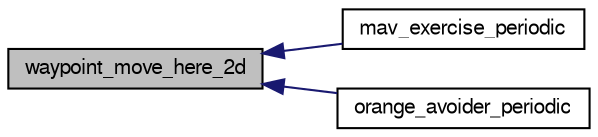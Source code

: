 digraph "waypoint_move_here_2d"
{
  edge [fontname="FreeSans",fontsize="10",labelfontname="FreeSans",labelfontsize="10"];
  node [fontname="FreeSans",fontsize="10",shape=record];
  rankdir="LR";
  Node1 [label="waypoint_move_here_2d",height=0.2,width=0.4,color="black", fillcolor="grey75", style="filled", fontcolor="black"];
  Node1 -> Node2 [dir="back",color="midnightblue",fontsize="10",style="solid",fontname="FreeSans"];
  Node2 [label="mav_exercise_periodic",height=0.2,width=0.4,color="black", fillcolor="white", style="filled",URL="$mav__exercise_8h.html#a690413296d0585d73035e50d0a3f932b"];
  Node1 -> Node3 [dir="back",color="midnightblue",fontsize="10",style="solid",fontname="FreeSans"];
  Node3 [label="orange_avoider_periodic",height=0.2,width=0.4,color="black", fillcolor="white", style="filled",URL="$orange__avoider_8h.html#a46ffc20067e7230ef526003733deb0db"];
}

